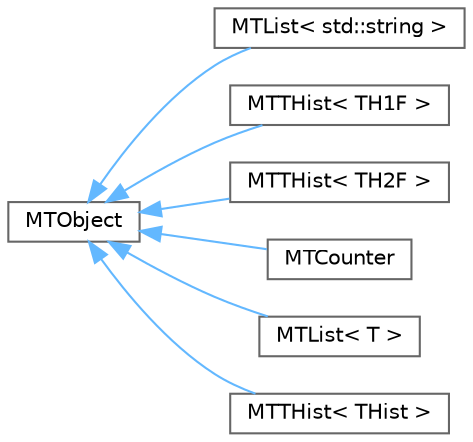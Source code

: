 digraph "Graphical Class Hierarchy"
{
 // LATEX_PDF_SIZE
  bgcolor="transparent";
  edge [fontname=Helvetica,fontsize=10,labelfontname=Helvetica,labelfontsize=10];
  node [fontname=Helvetica,fontsize=10,shape=box,height=0.2,width=0.4];
  rankdir="LR";
  Node0 [id="Node000000",label="MTObject",height=0.2,width=0.4,color="grey40", fillcolor="white", style="filled",URL="$class_m_t_object.html",tooltip=" "];
  Node0 -> Node1 [id="edge4_Node000000_Node000001",dir="back",color="steelblue1",style="solid",tooltip=" "];
  Node1 [id="Node000001",label="MTList\< std::string \>",height=0.2,width=0.4,color="grey40", fillcolor="white", style="filled",URL="$class_m_t_list.html",tooltip=" "];
  Node0 -> Node2 [id="edge5_Node000000_Node000002",dir="back",color="steelblue1",style="solid",tooltip=" "];
  Node2 [id="Node000002",label="MTTHist\< TH1F \>",height=0.2,width=0.4,color="grey40", fillcolor="white", style="filled",URL="$class_m_t_t_hist.html",tooltip=" "];
  Node0 -> Node3 [id="edge6_Node000000_Node000003",dir="back",color="steelblue1",style="solid",tooltip=" "];
  Node3 [id="Node000003",label="MTTHist\< TH2F \>",height=0.2,width=0.4,color="grey40", fillcolor="white", style="filled",URL="$class_m_t_t_hist.html",tooltip=" "];
  Node0 -> Node4 [id="edge7_Node000000_Node000004",dir="back",color="steelblue1",style="solid",tooltip=" "];
  Node4 [id="Node000004",label="MTCounter",height=0.2,width=0.4,color="grey40", fillcolor="white", style="filled",URL="$class_m_t_counter.html",tooltip=" "];
  Node0 -> Node5 [id="edge8_Node000000_Node000005",dir="back",color="steelblue1",style="solid",tooltip=" "];
  Node5 [id="Node000005",label="MTList\< T \>",height=0.2,width=0.4,color="grey40", fillcolor="white", style="filled",URL="$class_m_t_list.html",tooltip=" "];
  Node0 -> Node6 [id="edge9_Node000000_Node000006",dir="back",color="steelblue1",style="solid",tooltip=" "];
  Node6 [id="Node000006",label="MTTHist\< THist \>",height=0.2,width=0.4,color="grey40", fillcolor="white", style="filled",URL="$class_m_t_t_hist.html",tooltip="Multithreading wrapper for all THist spectra of root library."];
}
